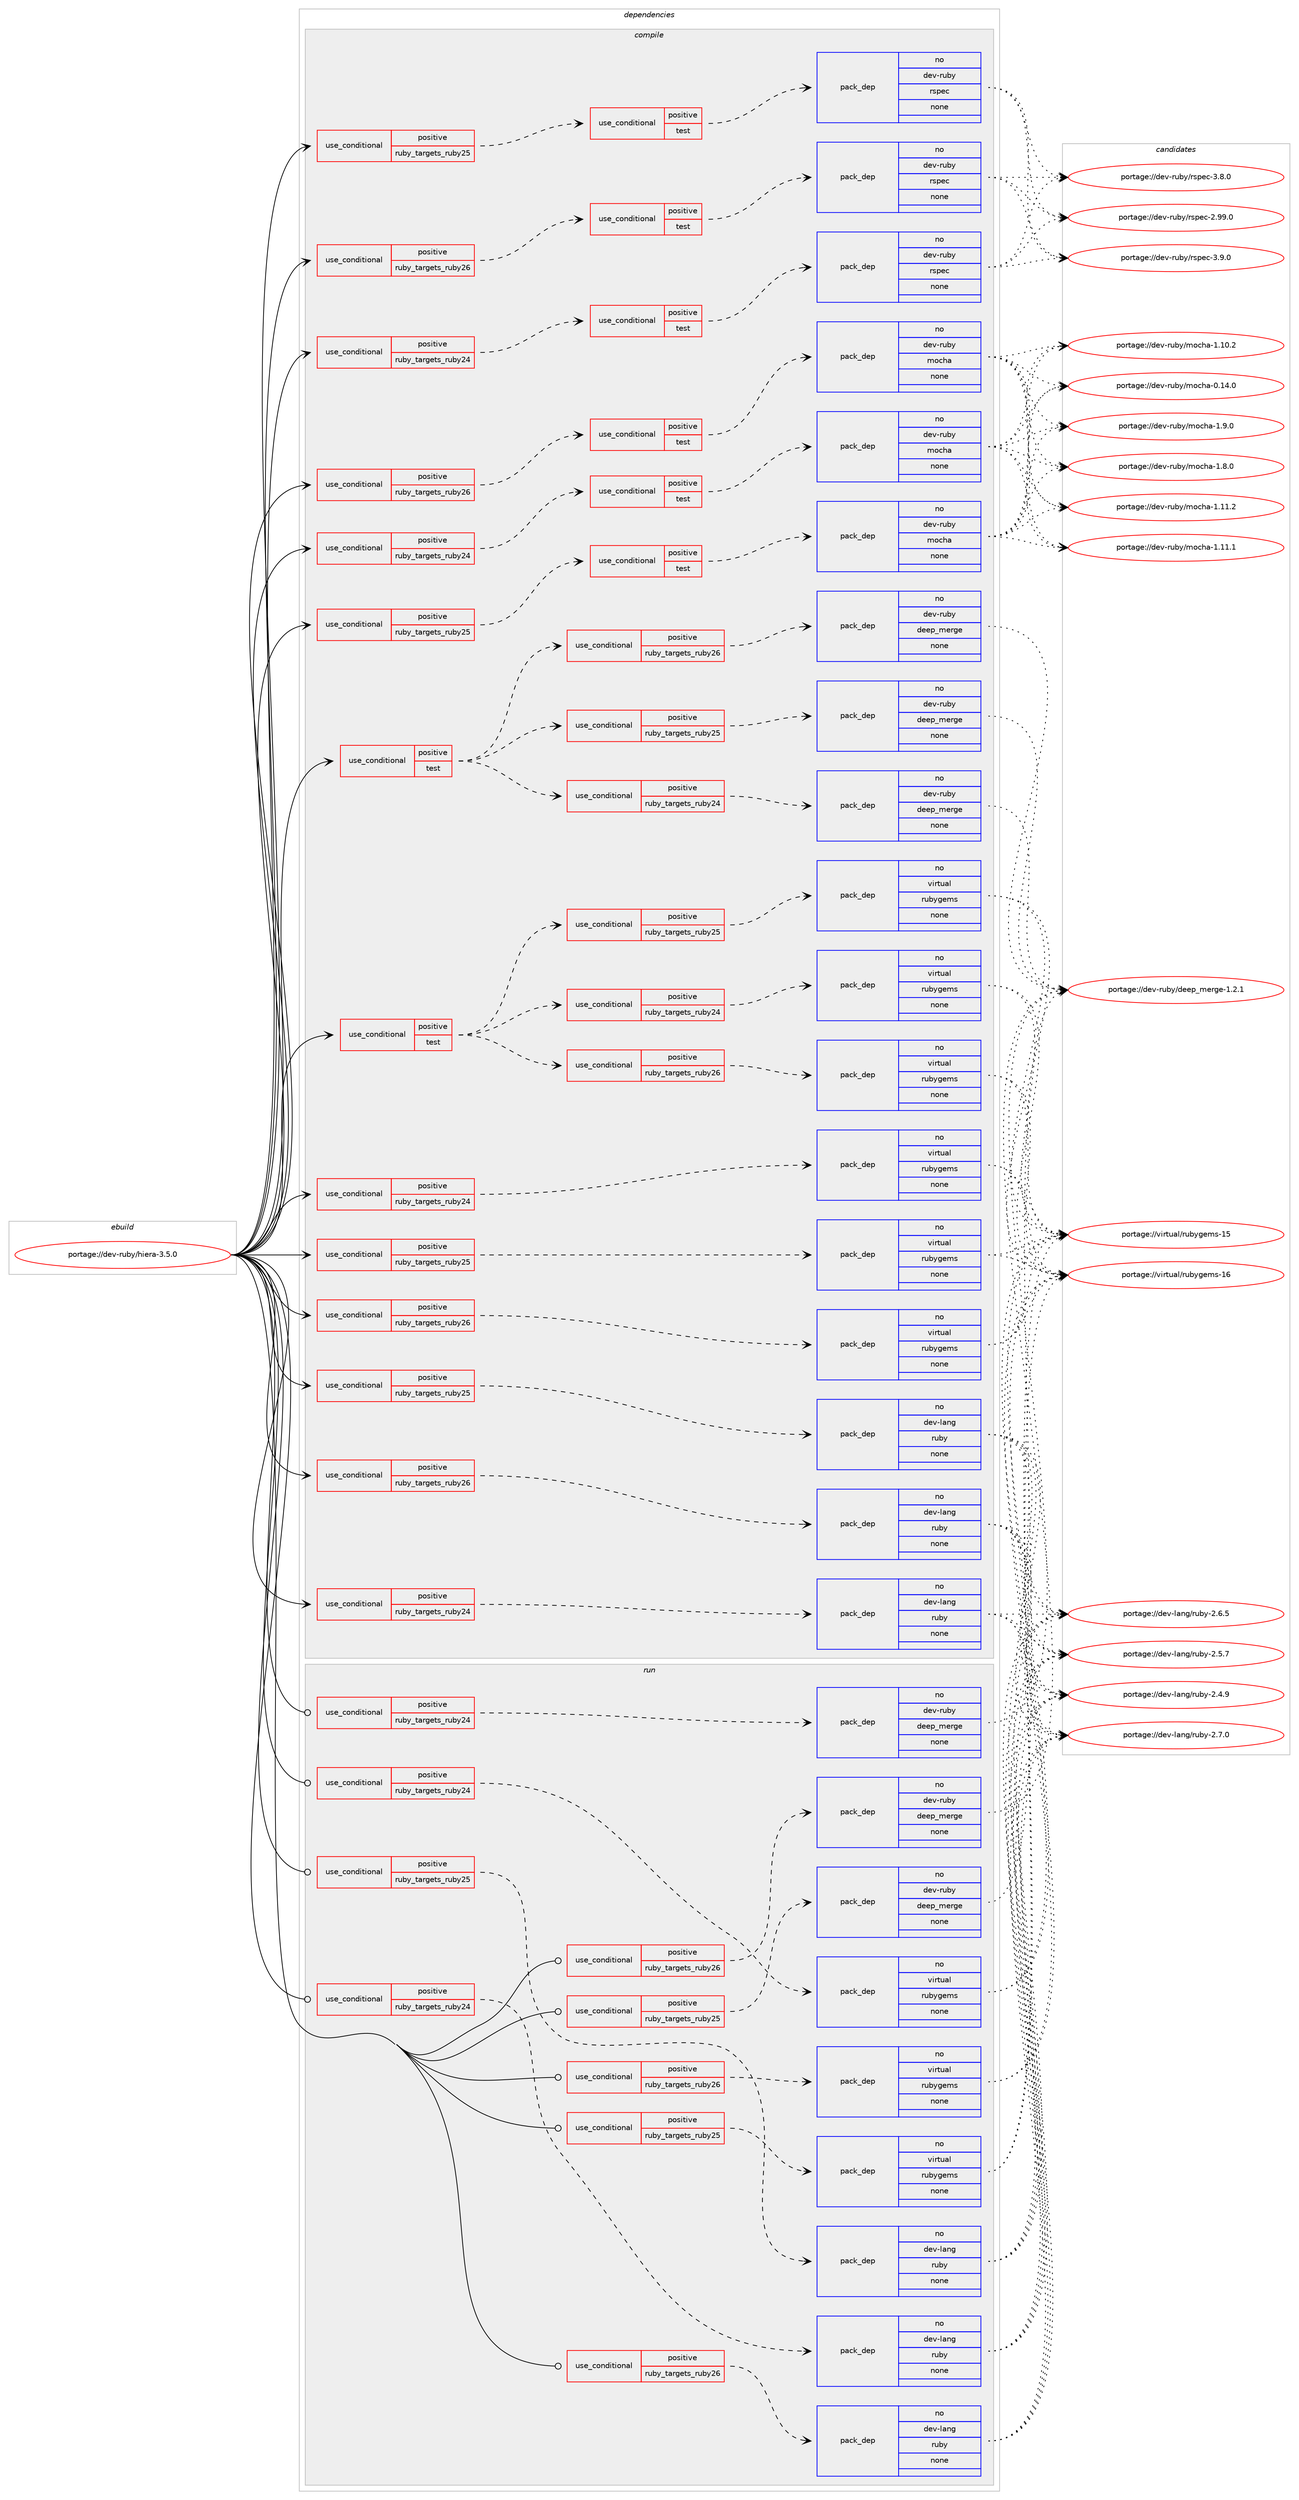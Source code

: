 digraph prolog {

# *************
# Graph options
# *************

newrank=true;
concentrate=true;
compound=true;
graph [rankdir=LR,fontname=Helvetica,fontsize=10,ranksep=1.5];#, ranksep=2.5, nodesep=0.2];
edge  [arrowhead=vee];
node  [fontname=Helvetica,fontsize=10];

# **********
# The ebuild
# **********

subgraph cluster_leftcol {
color=gray;
label=<<i>ebuild</i>>;
id [label="portage://dev-ruby/hiera-3.5.0", color=red, width=4, href="../dev-ruby/hiera-3.5.0.svg"];
}

# ****************
# The dependencies
# ****************

subgraph cluster_midcol {
color=gray;
label=<<i>dependencies</i>>;
subgraph cluster_compile {
fillcolor="#eeeeee";
style=filled;
label=<<i>compile</i>>;
subgraph cond85890 {
dependency353290 [label=<<TABLE BORDER="0" CELLBORDER="1" CELLSPACING="0" CELLPADDING="4"><TR><TD ROWSPAN="3" CELLPADDING="10">use_conditional</TD></TR><TR><TD>positive</TD></TR><TR><TD>ruby_targets_ruby24</TD></TR></TABLE>>, shape=none, color=red];
subgraph cond85891 {
dependency353291 [label=<<TABLE BORDER="0" CELLBORDER="1" CELLSPACING="0" CELLPADDING="4"><TR><TD ROWSPAN="3" CELLPADDING="10">use_conditional</TD></TR><TR><TD>positive</TD></TR><TR><TD>test</TD></TR></TABLE>>, shape=none, color=red];
subgraph pack262587 {
dependency353292 [label=<<TABLE BORDER="0" CELLBORDER="1" CELLSPACING="0" CELLPADDING="4" WIDTH="220"><TR><TD ROWSPAN="6" CELLPADDING="30">pack_dep</TD></TR><TR><TD WIDTH="110">no</TD></TR><TR><TD>dev-ruby</TD></TR><TR><TD>mocha</TD></TR><TR><TD>none</TD></TR><TR><TD></TD></TR></TABLE>>, shape=none, color=blue];
}
dependency353291:e -> dependency353292:w [weight=20,style="dashed",arrowhead="vee"];
}
dependency353290:e -> dependency353291:w [weight=20,style="dashed",arrowhead="vee"];
}
id:e -> dependency353290:w [weight=20,style="solid",arrowhead="vee"];
subgraph cond85892 {
dependency353293 [label=<<TABLE BORDER="0" CELLBORDER="1" CELLSPACING="0" CELLPADDING="4"><TR><TD ROWSPAN="3" CELLPADDING="10">use_conditional</TD></TR><TR><TD>positive</TD></TR><TR><TD>ruby_targets_ruby24</TD></TR></TABLE>>, shape=none, color=red];
subgraph cond85893 {
dependency353294 [label=<<TABLE BORDER="0" CELLBORDER="1" CELLSPACING="0" CELLPADDING="4"><TR><TD ROWSPAN="3" CELLPADDING="10">use_conditional</TD></TR><TR><TD>positive</TD></TR><TR><TD>test</TD></TR></TABLE>>, shape=none, color=red];
subgraph pack262588 {
dependency353295 [label=<<TABLE BORDER="0" CELLBORDER="1" CELLSPACING="0" CELLPADDING="4" WIDTH="220"><TR><TD ROWSPAN="6" CELLPADDING="30">pack_dep</TD></TR><TR><TD WIDTH="110">no</TD></TR><TR><TD>dev-ruby</TD></TR><TR><TD>rspec</TD></TR><TR><TD>none</TD></TR><TR><TD></TD></TR></TABLE>>, shape=none, color=blue];
}
dependency353294:e -> dependency353295:w [weight=20,style="dashed",arrowhead="vee"];
}
dependency353293:e -> dependency353294:w [weight=20,style="dashed",arrowhead="vee"];
}
id:e -> dependency353293:w [weight=20,style="solid",arrowhead="vee"];
subgraph cond85894 {
dependency353296 [label=<<TABLE BORDER="0" CELLBORDER="1" CELLSPACING="0" CELLPADDING="4"><TR><TD ROWSPAN="3" CELLPADDING="10">use_conditional</TD></TR><TR><TD>positive</TD></TR><TR><TD>ruby_targets_ruby24</TD></TR></TABLE>>, shape=none, color=red];
subgraph pack262589 {
dependency353297 [label=<<TABLE BORDER="0" CELLBORDER="1" CELLSPACING="0" CELLPADDING="4" WIDTH="220"><TR><TD ROWSPAN="6" CELLPADDING="30">pack_dep</TD></TR><TR><TD WIDTH="110">no</TD></TR><TR><TD>dev-lang</TD></TR><TR><TD>ruby</TD></TR><TR><TD>none</TD></TR><TR><TD></TD></TR></TABLE>>, shape=none, color=blue];
}
dependency353296:e -> dependency353297:w [weight=20,style="dashed",arrowhead="vee"];
}
id:e -> dependency353296:w [weight=20,style="solid",arrowhead="vee"];
subgraph cond85895 {
dependency353298 [label=<<TABLE BORDER="0" CELLBORDER="1" CELLSPACING="0" CELLPADDING="4"><TR><TD ROWSPAN="3" CELLPADDING="10">use_conditional</TD></TR><TR><TD>positive</TD></TR><TR><TD>ruby_targets_ruby24</TD></TR></TABLE>>, shape=none, color=red];
subgraph pack262590 {
dependency353299 [label=<<TABLE BORDER="0" CELLBORDER="1" CELLSPACING="0" CELLPADDING="4" WIDTH="220"><TR><TD ROWSPAN="6" CELLPADDING="30">pack_dep</TD></TR><TR><TD WIDTH="110">no</TD></TR><TR><TD>virtual</TD></TR><TR><TD>rubygems</TD></TR><TR><TD>none</TD></TR><TR><TD></TD></TR></TABLE>>, shape=none, color=blue];
}
dependency353298:e -> dependency353299:w [weight=20,style="dashed",arrowhead="vee"];
}
id:e -> dependency353298:w [weight=20,style="solid",arrowhead="vee"];
subgraph cond85896 {
dependency353300 [label=<<TABLE BORDER="0" CELLBORDER="1" CELLSPACING="0" CELLPADDING="4"><TR><TD ROWSPAN="3" CELLPADDING="10">use_conditional</TD></TR><TR><TD>positive</TD></TR><TR><TD>ruby_targets_ruby25</TD></TR></TABLE>>, shape=none, color=red];
subgraph cond85897 {
dependency353301 [label=<<TABLE BORDER="0" CELLBORDER="1" CELLSPACING="0" CELLPADDING="4"><TR><TD ROWSPAN="3" CELLPADDING="10">use_conditional</TD></TR><TR><TD>positive</TD></TR><TR><TD>test</TD></TR></TABLE>>, shape=none, color=red];
subgraph pack262591 {
dependency353302 [label=<<TABLE BORDER="0" CELLBORDER="1" CELLSPACING="0" CELLPADDING="4" WIDTH="220"><TR><TD ROWSPAN="6" CELLPADDING="30">pack_dep</TD></TR><TR><TD WIDTH="110">no</TD></TR><TR><TD>dev-ruby</TD></TR><TR><TD>mocha</TD></TR><TR><TD>none</TD></TR><TR><TD></TD></TR></TABLE>>, shape=none, color=blue];
}
dependency353301:e -> dependency353302:w [weight=20,style="dashed",arrowhead="vee"];
}
dependency353300:e -> dependency353301:w [weight=20,style="dashed",arrowhead="vee"];
}
id:e -> dependency353300:w [weight=20,style="solid",arrowhead="vee"];
subgraph cond85898 {
dependency353303 [label=<<TABLE BORDER="0" CELLBORDER="1" CELLSPACING="0" CELLPADDING="4"><TR><TD ROWSPAN="3" CELLPADDING="10">use_conditional</TD></TR><TR><TD>positive</TD></TR><TR><TD>ruby_targets_ruby25</TD></TR></TABLE>>, shape=none, color=red];
subgraph cond85899 {
dependency353304 [label=<<TABLE BORDER="0" CELLBORDER="1" CELLSPACING="0" CELLPADDING="4"><TR><TD ROWSPAN="3" CELLPADDING="10">use_conditional</TD></TR><TR><TD>positive</TD></TR><TR><TD>test</TD></TR></TABLE>>, shape=none, color=red];
subgraph pack262592 {
dependency353305 [label=<<TABLE BORDER="0" CELLBORDER="1" CELLSPACING="0" CELLPADDING="4" WIDTH="220"><TR><TD ROWSPAN="6" CELLPADDING="30">pack_dep</TD></TR><TR><TD WIDTH="110">no</TD></TR><TR><TD>dev-ruby</TD></TR><TR><TD>rspec</TD></TR><TR><TD>none</TD></TR><TR><TD></TD></TR></TABLE>>, shape=none, color=blue];
}
dependency353304:e -> dependency353305:w [weight=20,style="dashed",arrowhead="vee"];
}
dependency353303:e -> dependency353304:w [weight=20,style="dashed",arrowhead="vee"];
}
id:e -> dependency353303:w [weight=20,style="solid",arrowhead="vee"];
subgraph cond85900 {
dependency353306 [label=<<TABLE BORDER="0" CELLBORDER="1" CELLSPACING="0" CELLPADDING="4"><TR><TD ROWSPAN="3" CELLPADDING="10">use_conditional</TD></TR><TR><TD>positive</TD></TR><TR><TD>ruby_targets_ruby25</TD></TR></TABLE>>, shape=none, color=red];
subgraph pack262593 {
dependency353307 [label=<<TABLE BORDER="0" CELLBORDER="1" CELLSPACING="0" CELLPADDING="4" WIDTH="220"><TR><TD ROWSPAN="6" CELLPADDING="30">pack_dep</TD></TR><TR><TD WIDTH="110">no</TD></TR><TR><TD>dev-lang</TD></TR><TR><TD>ruby</TD></TR><TR><TD>none</TD></TR><TR><TD></TD></TR></TABLE>>, shape=none, color=blue];
}
dependency353306:e -> dependency353307:w [weight=20,style="dashed",arrowhead="vee"];
}
id:e -> dependency353306:w [weight=20,style="solid",arrowhead="vee"];
subgraph cond85901 {
dependency353308 [label=<<TABLE BORDER="0" CELLBORDER="1" CELLSPACING="0" CELLPADDING="4"><TR><TD ROWSPAN="3" CELLPADDING="10">use_conditional</TD></TR><TR><TD>positive</TD></TR><TR><TD>ruby_targets_ruby25</TD></TR></TABLE>>, shape=none, color=red];
subgraph pack262594 {
dependency353309 [label=<<TABLE BORDER="0" CELLBORDER="1" CELLSPACING="0" CELLPADDING="4" WIDTH="220"><TR><TD ROWSPAN="6" CELLPADDING="30">pack_dep</TD></TR><TR><TD WIDTH="110">no</TD></TR><TR><TD>virtual</TD></TR><TR><TD>rubygems</TD></TR><TR><TD>none</TD></TR><TR><TD></TD></TR></TABLE>>, shape=none, color=blue];
}
dependency353308:e -> dependency353309:w [weight=20,style="dashed",arrowhead="vee"];
}
id:e -> dependency353308:w [weight=20,style="solid",arrowhead="vee"];
subgraph cond85902 {
dependency353310 [label=<<TABLE BORDER="0" CELLBORDER="1" CELLSPACING="0" CELLPADDING="4"><TR><TD ROWSPAN="3" CELLPADDING="10">use_conditional</TD></TR><TR><TD>positive</TD></TR><TR><TD>ruby_targets_ruby26</TD></TR></TABLE>>, shape=none, color=red];
subgraph cond85903 {
dependency353311 [label=<<TABLE BORDER="0" CELLBORDER="1" CELLSPACING="0" CELLPADDING="4"><TR><TD ROWSPAN="3" CELLPADDING="10">use_conditional</TD></TR><TR><TD>positive</TD></TR><TR><TD>test</TD></TR></TABLE>>, shape=none, color=red];
subgraph pack262595 {
dependency353312 [label=<<TABLE BORDER="0" CELLBORDER="1" CELLSPACING="0" CELLPADDING="4" WIDTH="220"><TR><TD ROWSPAN="6" CELLPADDING="30">pack_dep</TD></TR><TR><TD WIDTH="110">no</TD></TR><TR><TD>dev-ruby</TD></TR><TR><TD>mocha</TD></TR><TR><TD>none</TD></TR><TR><TD></TD></TR></TABLE>>, shape=none, color=blue];
}
dependency353311:e -> dependency353312:w [weight=20,style="dashed",arrowhead="vee"];
}
dependency353310:e -> dependency353311:w [weight=20,style="dashed",arrowhead="vee"];
}
id:e -> dependency353310:w [weight=20,style="solid",arrowhead="vee"];
subgraph cond85904 {
dependency353313 [label=<<TABLE BORDER="0" CELLBORDER="1" CELLSPACING="0" CELLPADDING="4"><TR><TD ROWSPAN="3" CELLPADDING="10">use_conditional</TD></TR><TR><TD>positive</TD></TR><TR><TD>ruby_targets_ruby26</TD></TR></TABLE>>, shape=none, color=red];
subgraph cond85905 {
dependency353314 [label=<<TABLE BORDER="0" CELLBORDER="1" CELLSPACING="0" CELLPADDING="4"><TR><TD ROWSPAN="3" CELLPADDING="10">use_conditional</TD></TR><TR><TD>positive</TD></TR><TR><TD>test</TD></TR></TABLE>>, shape=none, color=red];
subgraph pack262596 {
dependency353315 [label=<<TABLE BORDER="0" CELLBORDER="1" CELLSPACING="0" CELLPADDING="4" WIDTH="220"><TR><TD ROWSPAN="6" CELLPADDING="30">pack_dep</TD></TR><TR><TD WIDTH="110">no</TD></TR><TR><TD>dev-ruby</TD></TR><TR><TD>rspec</TD></TR><TR><TD>none</TD></TR><TR><TD></TD></TR></TABLE>>, shape=none, color=blue];
}
dependency353314:e -> dependency353315:w [weight=20,style="dashed",arrowhead="vee"];
}
dependency353313:e -> dependency353314:w [weight=20,style="dashed",arrowhead="vee"];
}
id:e -> dependency353313:w [weight=20,style="solid",arrowhead="vee"];
subgraph cond85906 {
dependency353316 [label=<<TABLE BORDER="0" CELLBORDER="1" CELLSPACING="0" CELLPADDING="4"><TR><TD ROWSPAN="3" CELLPADDING="10">use_conditional</TD></TR><TR><TD>positive</TD></TR><TR><TD>ruby_targets_ruby26</TD></TR></TABLE>>, shape=none, color=red];
subgraph pack262597 {
dependency353317 [label=<<TABLE BORDER="0" CELLBORDER="1" CELLSPACING="0" CELLPADDING="4" WIDTH="220"><TR><TD ROWSPAN="6" CELLPADDING="30">pack_dep</TD></TR><TR><TD WIDTH="110">no</TD></TR><TR><TD>dev-lang</TD></TR><TR><TD>ruby</TD></TR><TR><TD>none</TD></TR><TR><TD></TD></TR></TABLE>>, shape=none, color=blue];
}
dependency353316:e -> dependency353317:w [weight=20,style="dashed",arrowhead="vee"];
}
id:e -> dependency353316:w [weight=20,style="solid",arrowhead="vee"];
subgraph cond85907 {
dependency353318 [label=<<TABLE BORDER="0" CELLBORDER="1" CELLSPACING="0" CELLPADDING="4"><TR><TD ROWSPAN="3" CELLPADDING="10">use_conditional</TD></TR><TR><TD>positive</TD></TR><TR><TD>ruby_targets_ruby26</TD></TR></TABLE>>, shape=none, color=red];
subgraph pack262598 {
dependency353319 [label=<<TABLE BORDER="0" CELLBORDER="1" CELLSPACING="0" CELLPADDING="4" WIDTH="220"><TR><TD ROWSPAN="6" CELLPADDING="30">pack_dep</TD></TR><TR><TD WIDTH="110">no</TD></TR><TR><TD>virtual</TD></TR><TR><TD>rubygems</TD></TR><TR><TD>none</TD></TR><TR><TD></TD></TR></TABLE>>, shape=none, color=blue];
}
dependency353318:e -> dependency353319:w [weight=20,style="dashed",arrowhead="vee"];
}
id:e -> dependency353318:w [weight=20,style="solid",arrowhead="vee"];
subgraph cond85908 {
dependency353320 [label=<<TABLE BORDER="0" CELLBORDER="1" CELLSPACING="0" CELLPADDING="4"><TR><TD ROWSPAN="3" CELLPADDING="10">use_conditional</TD></TR><TR><TD>positive</TD></TR><TR><TD>test</TD></TR></TABLE>>, shape=none, color=red];
subgraph cond85909 {
dependency353321 [label=<<TABLE BORDER="0" CELLBORDER="1" CELLSPACING="0" CELLPADDING="4"><TR><TD ROWSPAN="3" CELLPADDING="10">use_conditional</TD></TR><TR><TD>positive</TD></TR><TR><TD>ruby_targets_ruby24</TD></TR></TABLE>>, shape=none, color=red];
subgraph pack262599 {
dependency353322 [label=<<TABLE BORDER="0" CELLBORDER="1" CELLSPACING="0" CELLPADDING="4" WIDTH="220"><TR><TD ROWSPAN="6" CELLPADDING="30">pack_dep</TD></TR><TR><TD WIDTH="110">no</TD></TR><TR><TD>dev-ruby</TD></TR><TR><TD>deep_merge</TD></TR><TR><TD>none</TD></TR><TR><TD></TD></TR></TABLE>>, shape=none, color=blue];
}
dependency353321:e -> dependency353322:w [weight=20,style="dashed",arrowhead="vee"];
}
dependency353320:e -> dependency353321:w [weight=20,style="dashed",arrowhead="vee"];
subgraph cond85910 {
dependency353323 [label=<<TABLE BORDER="0" CELLBORDER="1" CELLSPACING="0" CELLPADDING="4"><TR><TD ROWSPAN="3" CELLPADDING="10">use_conditional</TD></TR><TR><TD>positive</TD></TR><TR><TD>ruby_targets_ruby25</TD></TR></TABLE>>, shape=none, color=red];
subgraph pack262600 {
dependency353324 [label=<<TABLE BORDER="0" CELLBORDER="1" CELLSPACING="0" CELLPADDING="4" WIDTH="220"><TR><TD ROWSPAN="6" CELLPADDING="30">pack_dep</TD></TR><TR><TD WIDTH="110">no</TD></TR><TR><TD>dev-ruby</TD></TR><TR><TD>deep_merge</TD></TR><TR><TD>none</TD></TR><TR><TD></TD></TR></TABLE>>, shape=none, color=blue];
}
dependency353323:e -> dependency353324:w [weight=20,style="dashed",arrowhead="vee"];
}
dependency353320:e -> dependency353323:w [weight=20,style="dashed",arrowhead="vee"];
subgraph cond85911 {
dependency353325 [label=<<TABLE BORDER="0" CELLBORDER="1" CELLSPACING="0" CELLPADDING="4"><TR><TD ROWSPAN="3" CELLPADDING="10">use_conditional</TD></TR><TR><TD>positive</TD></TR><TR><TD>ruby_targets_ruby26</TD></TR></TABLE>>, shape=none, color=red];
subgraph pack262601 {
dependency353326 [label=<<TABLE BORDER="0" CELLBORDER="1" CELLSPACING="0" CELLPADDING="4" WIDTH="220"><TR><TD ROWSPAN="6" CELLPADDING="30">pack_dep</TD></TR><TR><TD WIDTH="110">no</TD></TR><TR><TD>dev-ruby</TD></TR><TR><TD>deep_merge</TD></TR><TR><TD>none</TD></TR><TR><TD></TD></TR></TABLE>>, shape=none, color=blue];
}
dependency353325:e -> dependency353326:w [weight=20,style="dashed",arrowhead="vee"];
}
dependency353320:e -> dependency353325:w [weight=20,style="dashed",arrowhead="vee"];
}
id:e -> dependency353320:w [weight=20,style="solid",arrowhead="vee"];
subgraph cond85912 {
dependency353327 [label=<<TABLE BORDER="0" CELLBORDER="1" CELLSPACING="0" CELLPADDING="4"><TR><TD ROWSPAN="3" CELLPADDING="10">use_conditional</TD></TR><TR><TD>positive</TD></TR><TR><TD>test</TD></TR></TABLE>>, shape=none, color=red];
subgraph cond85913 {
dependency353328 [label=<<TABLE BORDER="0" CELLBORDER="1" CELLSPACING="0" CELLPADDING="4"><TR><TD ROWSPAN="3" CELLPADDING="10">use_conditional</TD></TR><TR><TD>positive</TD></TR><TR><TD>ruby_targets_ruby24</TD></TR></TABLE>>, shape=none, color=red];
subgraph pack262602 {
dependency353329 [label=<<TABLE BORDER="0" CELLBORDER="1" CELLSPACING="0" CELLPADDING="4" WIDTH="220"><TR><TD ROWSPAN="6" CELLPADDING="30">pack_dep</TD></TR><TR><TD WIDTH="110">no</TD></TR><TR><TD>virtual</TD></TR><TR><TD>rubygems</TD></TR><TR><TD>none</TD></TR><TR><TD></TD></TR></TABLE>>, shape=none, color=blue];
}
dependency353328:e -> dependency353329:w [weight=20,style="dashed",arrowhead="vee"];
}
dependency353327:e -> dependency353328:w [weight=20,style="dashed",arrowhead="vee"];
subgraph cond85914 {
dependency353330 [label=<<TABLE BORDER="0" CELLBORDER="1" CELLSPACING="0" CELLPADDING="4"><TR><TD ROWSPAN="3" CELLPADDING="10">use_conditional</TD></TR><TR><TD>positive</TD></TR><TR><TD>ruby_targets_ruby25</TD></TR></TABLE>>, shape=none, color=red];
subgraph pack262603 {
dependency353331 [label=<<TABLE BORDER="0" CELLBORDER="1" CELLSPACING="0" CELLPADDING="4" WIDTH="220"><TR><TD ROWSPAN="6" CELLPADDING="30">pack_dep</TD></TR><TR><TD WIDTH="110">no</TD></TR><TR><TD>virtual</TD></TR><TR><TD>rubygems</TD></TR><TR><TD>none</TD></TR><TR><TD></TD></TR></TABLE>>, shape=none, color=blue];
}
dependency353330:e -> dependency353331:w [weight=20,style="dashed",arrowhead="vee"];
}
dependency353327:e -> dependency353330:w [weight=20,style="dashed",arrowhead="vee"];
subgraph cond85915 {
dependency353332 [label=<<TABLE BORDER="0" CELLBORDER="1" CELLSPACING="0" CELLPADDING="4"><TR><TD ROWSPAN="3" CELLPADDING="10">use_conditional</TD></TR><TR><TD>positive</TD></TR><TR><TD>ruby_targets_ruby26</TD></TR></TABLE>>, shape=none, color=red];
subgraph pack262604 {
dependency353333 [label=<<TABLE BORDER="0" CELLBORDER="1" CELLSPACING="0" CELLPADDING="4" WIDTH="220"><TR><TD ROWSPAN="6" CELLPADDING="30">pack_dep</TD></TR><TR><TD WIDTH="110">no</TD></TR><TR><TD>virtual</TD></TR><TR><TD>rubygems</TD></TR><TR><TD>none</TD></TR><TR><TD></TD></TR></TABLE>>, shape=none, color=blue];
}
dependency353332:e -> dependency353333:w [weight=20,style="dashed",arrowhead="vee"];
}
dependency353327:e -> dependency353332:w [weight=20,style="dashed",arrowhead="vee"];
}
id:e -> dependency353327:w [weight=20,style="solid",arrowhead="vee"];
}
subgraph cluster_compileandrun {
fillcolor="#eeeeee";
style=filled;
label=<<i>compile and run</i>>;
}
subgraph cluster_run {
fillcolor="#eeeeee";
style=filled;
label=<<i>run</i>>;
subgraph cond85916 {
dependency353334 [label=<<TABLE BORDER="0" CELLBORDER="1" CELLSPACING="0" CELLPADDING="4"><TR><TD ROWSPAN="3" CELLPADDING="10">use_conditional</TD></TR><TR><TD>positive</TD></TR><TR><TD>ruby_targets_ruby24</TD></TR></TABLE>>, shape=none, color=red];
subgraph pack262605 {
dependency353335 [label=<<TABLE BORDER="0" CELLBORDER="1" CELLSPACING="0" CELLPADDING="4" WIDTH="220"><TR><TD ROWSPAN="6" CELLPADDING="30">pack_dep</TD></TR><TR><TD WIDTH="110">no</TD></TR><TR><TD>dev-lang</TD></TR><TR><TD>ruby</TD></TR><TR><TD>none</TD></TR><TR><TD></TD></TR></TABLE>>, shape=none, color=blue];
}
dependency353334:e -> dependency353335:w [weight=20,style="dashed",arrowhead="vee"];
}
id:e -> dependency353334:w [weight=20,style="solid",arrowhead="odot"];
subgraph cond85917 {
dependency353336 [label=<<TABLE BORDER="0" CELLBORDER="1" CELLSPACING="0" CELLPADDING="4"><TR><TD ROWSPAN="3" CELLPADDING="10">use_conditional</TD></TR><TR><TD>positive</TD></TR><TR><TD>ruby_targets_ruby24</TD></TR></TABLE>>, shape=none, color=red];
subgraph pack262606 {
dependency353337 [label=<<TABLE BORDER="0" CELLBORDER="1" CELLSPACING="0" CELLPADDING="4" WIDTH="220"><TR><TD ROWSPAN="6" CELLPADDING="30">pack_dep</TD></TR><TR><TD WIDTH="110">no</TD></TR><TR><TD>dev-ruby</TD></TR><TR><TD>deep_merge</TD></TR><TR><TD>none</TD></TR><TR><TD></TD></TR></TABLE>>, shape=none, color=blue];
}
dependency353336:e -> dependency353337:w [weight=20,style="dashed",arrowhead="vee"];
}
id:e -> dependency353336:w [weight=20,style="solid",arrowhead="odot"];
subgraph cond85918 {
dependency353338 [label=<<TABLE BORDER="0" CELLBORDER="1" CELLSPACING="0" CELLPADDING="4"><TR><TD ROWSPAN="3" CELLPADDING="10">use_conditional</TD></TR><TR><TD>positive</TD></TR><TR><TD>ruby_targets_ruby24</TD></TR></TABLE>>, shape=none, color=red];
subgraph pack262607 {
dependency353339 [label=<<TABLE BORDER="0" CELLBORDER="1" CELLSPACING="0" CELLPADDING="4" WIDTH="220"><TR><TD ROWSPAN="6" CELLPADDING="30">pack_dep</TD></TR><TR><TD WIDTH="110">no</TD></TR><TR><TD>virtual</TD></TR><TR><TD>rubygems</TD></TR><TR><TD>none</TD></TR><TR><TD></TD></TR></TABLE>>, shape=none, color=blue];
}
dependency353338:e -> dependency353339:w [weight=20,style="dashed",arrowhead="vee"];
}
id:e -> dependency353338:w [weight=20,style="solid",arrowhead="odot"];
subgraph cond85919 {
dependency353340 [label=<<TABLE BORDER="0" CELLBORDER="1" CELLSPACING="0" CELLPADDING="4"><TR><TD ROWSPAN="3" CELLPADDING="10">use_conditional</TD></TR><TR><TD>positive</TD></TR><TR><TD>ruby_targets_ruby25</TD></TR></TABLE>>, shape=none, color=red];
subgraph pack262608 {
dependency353341 [label=<<TABLE BORDER="0" CELLBORDER="1" CELLSPACING="0" CELLPADDING="4" WIDTH="220"><TR><TD ROWSPAN="6" CELLPADDING="30">pack_dep</TD></TR><TR><TD WIDTH="110">no</TD></TR><TR><TD>dev-lang</TD></TR><TR><TD>ruby</TD></TR><TR><TD>none</TD></TR><TR><TD></TD></TR></TABLE>>, shape=none, color=blue];
}
dependency353340:e -> dependency353341:w [weight=20,style="dashed",arrowhead="vee"];
}
id:e -> dependency353340:w [weight=20,style="solid",arrowhead="odot"];
subgraph cond85920 {
dependency353342 [label=<<TABLE BORDER="0" CELLBORDER="1" CELLSPACING="0" CELLPADDING="4"><TR><TD ROWSPAN="3" CELLPADDING="10">use_conditional</TD></TR><TR><TD>positive</TD></TR><TR><TD>ruby_targets_ruby25</TD></TR></TABLE>>, shape=none, color=red];
subgraph pack262609 {
dependency353343 [label=<<TABLE BORDER="0" CELLBORDER="1" CELLSPACING="0" CELLPADDING="4" WIDTH="220"><TR><TD ROWSPAN="6" CELLPADDING="30">pack_dep</TD></TR><TR><TD WIDTH="110">no</TD></TR><TR><TD>dev-ruby</TD></TR><TR><TD>deep_merge</TD></TR><TR><TD>none</TD></TR><TR><TD></TD></TR></TABLE>>, shape=none, color=blue];
}
dependency353342:e -> dependency353343:w [weight=20,style="dashed",arrowhead="vee"];
}
id:e -> dependency353342:w [weight=20,style="solid",arrowhead="odot"];
subgraph cond85921 {
dependency353344 [label=<<TABLE BORDER="0" CELLBORDER="1" CELLSPACING="0" CELLPADDING="4"><TR><TD ROWSPAN="3" CELLPADDING="10">use_conditional</TD></TR><TR><TD>positive</TD></TR><TR><TD>ruby_targets_ruby25</TD></TR></TABLE>>, shape=none, color=red];
subgraph pack262610 {
dependency353345 [label=<<TABLE BORDER="0" CELLBORDER="1" CELLSPACING="0" CELLPADDING="4" WIDTH="220"><TR><TD ROWSPAN="6" CELLPADDING="30">pack_dep</TD></TR><TR><TD WIDTH="110">no</TD></TR><TR><TD>virtual</TD></TR><TR><TD>rubygems</TD></TR><TR><TD>none</TD></TR><TR><TD></TD></TR></TABLE>>, shape=none, color=blue];
}
dependency353344:e -> dependency353345:w [weight=20,style="dashed",arrowhead="vee"];
}
id:e -> dependency353344:w [weight=20,style="solid",arrowhead="odot"];
subgraph cond85922 {
dependency353346 [label=<<TABLE BORDER="0" CELLBORDER="1" CELLSPACING="0" CELLPADDING="4"><TR><TD ROWSPAN="3" CELLPADDING="10">use_conditional</TD></TR><TR><TD>positive</TD></TR><TR><TD>ruby_targets_ruby26</TD></TR></TABLE>>, shape=none, color=red];
subgraph pack262611 {
dependency353347 [label=<<TABLE BORDER="0" CELLBORDER="1" CELLSPACING="0" CELLPADDING="4" WIDTH="220"><TR><TD ROWSPAN="6" CELLPADDING="30">pack_dep</TD></TR><TR><TD WIDTH="110">no</TD></TR><TR><TD>dev-lang</TD></TR><TR><TD>ruby</TD></TR><TR><TD>none</TD></TR><TR><TD></TD></TR></TABLE>>, shape=none, color=blue];
}
dependency353346:e -> dependency353347:w [weight=20,style="dashed",arrowhead="vee"];
}
id:e -> dependency353346:w [weight=20,style="solid",arrowhead="odot"];
subgraph cond85923 {
dependency353348 [label=<<TABLE BORDER="0" CELLBORDER="1" CELLSPACING="0" CELLPADDING="4"><TR><TD ROWSPAN="3" CELLPADDING="10">use_conditional</TD></TR><TR><TD>positive</TD></TR><TR><TD>ruby_targets_ruby26</TD></TR></TABLE>>, shape=none, color=red];
subgraph pack262612 {
dependency353349 [label=<<TABLE BORDER="0" CELLBORDER="1" CELLSPACING="0" CELLPADDING="4" WIDTH="220"><TR><TD ROWSPAN="6" CELLPADDING="30">pack_dep</TD></TR><TR><TD WIDTH="110">no</TD></TR><TR><TD>dev-ruby</TD></TR><TR><TD>deep_merge</TD></TR><TR><TD>none</TD></TR><TR><TD></TD></TR></TABLE>>, shape=none, color=blue];
}
dependency353348:e -> dependency353349:w [weight=20,style="dashed",arrowhead="vee"];
}
id:e -> dependency353348:w [weight=20,style="solid",arrowhead="odot"];
subgraph cond85924 {
dependency353350 [label=<<TABLE BORDER="0" CELLBORDER="1" CELLSPACING="0" CELLPADDING="4"><TR><TD ROWSPAN="3" CELLPADDING="10">use_conditional</TD></TR><TR><TD>positive</TD></TR><TR><TD>ruby_targets_ruby26</TD></TR></TABLE>>, shape=none, color=red];
subgraph pack262613 {
dependency353351 [label=<<TABLE BORDER="0" CELLBORDER="1" CELLSPACING="0" CELLPADDING="4" WIDTH="220"><TR><TD ROWSPAN="6" CELLPADDING="30">pack_dep</TD></TR><TR><TD WIDTH="110">no</TD></TR><TR><TD>virtual</TD></TR><TR><TD>rubygems</TD></TR><TR><TD>none</TD></TR><TR><TD></TD></TR></TABLE>>, shape=none, color=blue];
}
dependency353350:e -> dependency353351:w [weight=20,style="dashed",arrowhead="vee"];
}
id:e -> dependency353350:w [weight=20,style="solid",arrowhead="odot"];
}
}

# **************
# The candidates
# **************

subgraph cluster_choices {
rank=same;
color=gray;
label=<<i>candidates</i>>;

subgraph choice262587 {
color=black;
nodesep=1;
choice1001011184511411798121471091119910497454946574648 [label="portage://dev-ruby/mocha-1.9.0", color=red, width=4,href="../dev-ruby/mocha-1.9.0.svg"];
choice1001011184511411798121471091119910497454946564648 [label="portage://dev-ruby/mocha-1.8.0", color=red, width=4,href="../dev-ruby/mocha-1.8.0.svg"];
choice100101118451141179812147109111991049745494649494650 [label="portage://dev-ruby/mocha-1.11.2", color=red, width=4,href="../dev-ruby/mocha-1.11.2.svg"];
choice100101118451141179812147109111991049745494649494649 [label="portage://dev-ruby/mocha-1.11.1", color=red, width=4,href="../dev-ruby/mocha-1.11.1.svg"];
choice100101118451141179812147109111991049745494649484650 [label="portage://dev-ruby/mocha-1.10.2", color=red, width=4,href="../dev-ruby/mocha-1.10.2.svg"];
choice100101118451141179812147109111991049745484649524648 [label="portage://dev-ruby/mocha-0.14.0", color=red, width=4,href="../dev-ruby/mocha-0.14.0.svg"];
dependency353292:e -> choice1001011184511411798121471091119910497454946574648:w [style=dotted,weight="100"];
dependency353292:e -> choice1001011184511411798121471091119910497454946564648:w [style=dotted,weight="100"];
dependency353292:e -> choice100101118451141179812147109111991049745494649494650:w [style=dotted,weight="100"];
dependency353292:e -> choice100101118451141179812147109111991049745494649494649:w [style=dotted,weight="100"];
dependency353292:e -> choice100101118451141179812147109111991049745494649484650:w [style=dotted,weight="100"];
dependency353292:e -> choice100101118451141179812147109111991049745484649524648:w [style=dotted,weight="100"];
}
subgraph choice262588 {
color=black;
nodesep=1;
choice10010111845114117981214711411511210199455146574648 [label="portage://dev-ruby/rspec-3.9.0", color=red, width=4,href="../dev-ruby/rspec-3.9.0.svg"];
choice10010111845114117981214711411511210199455146564648 [label="portage://dev-ruby/rspec-3.8.0", color=red, width=4,href="../dev-ruby/rspec-3.8.0.svg"];
choice1001011184511411798121471141151121019945504657574648 [label="portage://dev-ruby/rspec-2.99.0", color=red, width=4,href="../dev-ruby/rspec-2.99.0.svg"];
dependency353295:e -> choice10010111845114117981214711411511210199455146574648:w [style=dotted,weight="100"];
dependency353295:e -> choice10010111845114117981214711411511210199455146564648:w [style=dotted,weight="100"];
dependency353295:e -> choice1001011184511411798121471141151121019945504657574648:w [style=dotted,weight="100"];
}
subgraph choice262589 {
color=black;
nodesep=1;
choice10010111845108971101034711411798121455046554648 [label="portage://dev-lang/ruby-2.7.0", color=red, width=4,href="../dev-lang/ruby-2.7.0.svg"];
choice10010111845108971101034711411798121455046544653 [label="portage://dev-lang/ruby-2.6.5", color=red, width=4,href="../dev-lang/ruby-2.6.5.svg"];
choice10010111845108971101034711411798121455046534655 [label="portage://dev-lang/ruby-2.5.7", color=red, width=4,href="../dev-lang/ruby-2.5.7.svg"];
choice10010111845108971101034711411798121455046524657 [label="portage://dev-lang/ruby-2.4.9", color=red, width=4,href="../dev-lang/ruby-2.4.9.svg"];
dependency353297:e -> choice10010111845108971101034711411798121455046554648:w [style=dotted,weight="100"];
dependency353297:e -> choice10010111845108971101034711411798121455046544653:w [style=dotted,weight="100"];
dependency353297:e -> choice10010111845108971101034711411798121455046534655:w [style=dotted,weight="100"];
dependency353297:e -> choice10010111845108971101034711411798121455046524657:w [style=dotted,weight="100"];
}
subgraph choice262590 {
color=black;
nodesep=1;
choice118105114116117971084711411798121103101109115454954 [label="portage://virtual/rubygems-16", color=red, width=4,href="../virtual/rubygems-16.svg"];
choice118105114116117971084711411798121103101109115454953 [label="portage://virtual/rubygems-15", color=red, width=4,href="../virtual/rubygems-15.svg"];
dependency353299:e -> choice118105114116117971084711411798121103101109115454954:w [style=dotted,weight="100"];
dependency353299:e -> choice118105114116117971084711411798121103101109115454953:w [style=dotted,weight="100"];
}
subgraph choice262591 {
color=black;
nodesep=1;
choice1001011184511411798121471091119910497454946574648 [label="portage://dev-ruby/mocha-1.9.0", color=red, width=4,href="../dev-ruby/mocha-1.9.0.svg"];
choice1001011184511411798121471091119910497454946564648 [label="portage://dev-ruby/mocha-1.8.0", color=red, width=4,href="../dev-ruby/mocha-1.8.0.svg"];
choice100101118451141179812147109111991049745494649494650 [label="portage://dev-ruby/mocha-1.11.2", color=red, width=4,href="../dev-ruby/mocha-1.11.2.svg"];
choice100101118451141179812147109111991049745494649494649 [label="portage://dev-ruby/mocha-1.11.1", color=red, width=4,href="../dev-ruby/mocha-1.11.1.svg"];
choice100101118451141179812147109111991049745494649484650 [label="portage://dev-ruby/mocha-1.10.2", color=red, width=4,href="../dev-ruby/mocha-1.10.2.svg"];
choice100101118451141179812147109111991049745484649524648 [label="portage://dev-ruby/mocha-0.14.0", color=red, width=4,href="../dev-ruby/mocha-0.14.0.svg"];
dependency353302:e -> choice1001011184511411798121471091119910497454946574648:w [style=dotted,weight="100"];
dependency353302:e -> choice1001011184511411798121471091119910497454946564648:w [style=dotted,weight="100"];
dependency353302:e -> choice100101118451141179812147109111991049745494649494650:w [style=dotted,weight="100"];
dependency353302:e -> choice100101118451141179812147109111991049745494649494649:w [style=dotted,weight="100"];
dependency353302:e -> choice100101118451141179812147109111991049745494649484650:w [style=dotted,weight="100"];
dependency353302:e -> choice100101118451141179812147109111991049745484649524648:w [style=dotted,weight="100"];
}
subgraph choice262592 {
color=black;
nodesep=1;
choice10010111845114117981214711411511210199455146574648 [label="portage://dev-ruby/rspec-3.9.0", color=red, width=4,href="../dev-ruby/rspec-3.9.0.svg"];
choice10010111845114117981214711411511210199455146564648 [label="portage://dev-ruby/rspec-3.8.0", color=red, width=4,href="../dev-ruby/rspec-3.8.0.svg"];
choice1001011184511411798121471141151121019945504657574648 [label="portage://dev-ruby/rspec-2.99.0", color=red, width=4,href="../dev-ruby/rspec-2.99.0.svg"];
dependency353305:e -> choice10010111845114117981214711411511210199455146574648:w [style=dotted,weight="100"];
dependency353305:e -> choice10010111845114117981214711411511210199455146564648:w [style=dotted,weight="100"];
dependency353305:e -> choice1001011184511411798121471141151121019945504657574648:w [style=dotted,weight="100"];
}
subgraph choice262593 {
color=black;
nodesep=1;
choice10010111845108971101034711411798121455046554648 [label="portage://dev-lang/ruby-2.7.0", color=red, width=4,href="../dev-lang/ruby-2.7.0.svg"];
choice10010111845108971101034711411798121455046544653 [label="portage://dev-lang/ruby-2.6.5", color=red, width=4,href="../dev-lang/ruby-2.6.5.svg"];
choice10010111845108971101034711411798121455046534655 [label="portage://dev-lang/ruby-2.5.7", color=red, width=4,href="../dev-lang/ruby-2.5.7.svg"];
choice10010111845108971101034711411798121455046524657 [label="portage://dev-lang/ruby-2.4.9", color=red, width=4,href="../dev-lang/ruby-2.4.9.svg"];
dependency353307:e -> choice10010111845108971101034711411798121455046554648:w [style=dotted,weight="100"];
dependency353307:e -> choice10010111845108971101034711411798121455046544653:w [style=dotted,weight="100"];
dependency353307:e -> choice10010111845108971101034711411798121455046534655:w [style=dotted,weight="100"];
dependency353307:e -> choice10010111845108971101034711411798121455046524657:w [style=dotted,weight="100"];
}
subgraph choice262594 {
color=black;
nodesep=1;
choice118105114116117971084711411798121103101109115454954 [label="portage://virtual/rubygems-16", color=red, width=4,href="../virtual/rubygems-16.svg"];
choice118105114116117971084711411798121103101109115454953 [label="portage://virtual/rubygems-15", color=red, width=4,href="../virtual/rubygems-15.svg"];
dependency353309:e -> choice118105114116117971084711411798121103101109115454954:w [style=dotted,weight="100"];
dependency353309:e -> choice118105114116117971084711411798121103101109115454953:w [style=dotted,weight="100"];
}
subgraph choice262595 {
color=black;
nodesep=1;
choice1001011184511411798121471091119910497454946574648 [label="portage://dev-ruby/mocha-1.9.0", color=red, width=4,href="../dev-ruby/mocha-1.9.0.svg"];
choice1001011184511411798121471091119910497454946564648 [label="portage://dev-ruby/mocha-1.8.0", color=red, width=4,href="../dev-ruby/mocha-1.8.0.svg"];
choice100101118451141179812147109111991049745494649494650 [label="portage://dev-ruby/mocha-1.11.2", color=red, width=4,href="../dev-ruby/mocha-1.11.2.svg"];
choice100101118451141179812147109111991049745494649494649 [label="portage://dev-ruby/mocha-1.11.1", color=red, width=4,href="../dev-ruby/mocha-1.11.1.svg"];
choice100101118451141179812147109111991049745494649484650 [label="portage://dev-ruby/mocha-1.10.2", color=red, width=4,href="../dev-ruby/mocha-1.10.2.svg"];
choice100101118451141179812147109111991049745484649524648 [label="portage://dev-ruby/mocha-0.14.0", color=red, width=4,href="../dev-ruby/mocha-0.14.0.svg"];
dependency353312:e -> choice1001011184511411798121471091119910497454946574648:w [style=dotted,weight="100"];
dependency353312:e -> choice1001011184511411798121471091119910497454946564648:w [style=dotted,weight="100"];
dependency353312:e -> choice100101118451141179812147109111991049745494649494650:w [style=dotted,weight="100"];
dependency353312:e -> choice100101118451141179812147109111991049745494649494649:w [style=dotted,weight="100"];
dependency353312:e -> choice100101118451141179812147109111991049745494649484650:w [style=dotted,weight="100"];
dependency353312:e -> choice100101118451141179812147109111991049745484649524648:w [style=dotted,weight="100"];
}
subgraph choice262596 {
color=black;
nodesep=1;
choice10010111845114117981214711411511210199455146574648 [label="portage://dev-ruby/rspec-3.9.0", color=red, width=4,href="../dev-ruby/rspec-3.9.0.svg"];
choice10010111845114117981214711411511210199455146564648 [label="portage://dev-ruby/rspec-3.8.0", color=red, width=4,href="../dev-ruby/rspec-3.8.0.svg"];
choice1001011184511411798121471141151121019945504657574648 [label="portage://dev-ruby/rspec-2.99.0", color=red, width=4,href="../dev-ruby/rspec-2.99.0.svg"];
dependency353315:e -> choice10010111845114117981214711411511210199455146574648:w [style=dotted,weight="100"];
dependency353315:e -> choice10010111845114117981214711411511210199455146564648:w [style=dotted,weight="100"];
dependency353315:e -> choice1001011184511411798121471141151121019945504657574648:w [style=dotted,weight="100"];
}
subgraph choice262597 {
color=black;
nodesep=1;
choice10010111845108971101034711411798121455046554648 [label="portage://dev-lang/ruby-2.7.0", color=red, width=4,href="../dev-lang/ruby-2.7.0.svg"];
choice10010111845108971101034711411798121455046544653 [label="portage://dev-lang/ruby-2.6.5", color=red, width=4,href="../dev-lang/ruby-2.6.5.svg"];
choice10010111845108971101034711411798121455046534655 [label="portage://dev-lang/ruby-2.5.7", color=red, width=4,href="../dev-lang/ruby-2.5.7.svg"];
choice10010111845108971101034711411798121455046524657 [label="portage://dev-lang/ruby-2.4.9", color=red, width=4,href="../dev-lang/ruby-2.4.9.svg"];
dependency353317:e -> choice10010111845108971101034711411798121455046554648:w [style=dotted,weight="100"];
dependency353317:e -> choice10010111845108971101034711411798121455046544653:w [style=dotted,weight="100"];
dependency353317:e -> choice10010111845108971101034711411798121455046534655:w [style=dotted,weight="100"];
dependency353317:e -> choice10010111845108971101034711411798121455046524657:w [style=dotted,weight="100"];
}
subgraph choice262598 {
color=black;
nodesep=1;
choice118105114116117971084711411798121103101109115454954 [label="portage://virtual/rubygems-16", color=red, width=4,href="../virtual/rubygems-16.svg"];
choice118105114116117971084711411798121103101109115454953 [label="portage://virtual/rubygems-15", color=red, width=4,href="../virtual/rubygems-15.svg"];
dependency353319:e -> choice118105114116117971084711411798121103101109115454954:w [style=dotted,weight="100"];
dependency353319:e -> choice118105114116117971084711411798121103101109115454953:w [style=dotted,weight="100"];
}
subgraph choice262599 {
color=black;
nodesep=1;
choice10010111845114117981214710010110111295109101114103101454946504649 [label="portage://dev-ruby/deep_merge-1.2.1", color=red, width=4,href="../dev-ruby/deep_merge-1.2.1.svg"];
dependency353322:e -> choice10010111845114117981214710010110111295109101114103101454946504649:w [style=dotted,weight="100"];
}
subgraph choice262600 {
color=black;
nodesep=1;
choice10010111845114117981214710010110111295109101114103101454946504649 [label="portage://dev-ruby/deep_merge-1.2.1", color=red, width=4,href="../dev-ruby/deep_merge-1.2.1.svg"];
dependency353324:e -> choice10010111845114117981214710010110111295109101114103101454946504649:w [style=dotted,weight="100"];
}
subgraph choice262601 {
color=black;
nodesep=1;
choice10010111845114117981214710010110111295109101114103101454946504649 [label="portage://dev-ruby/deep_merge-1.2.1", color=red, width=4,href="../dev-ruby/deep_merge-1.2.1.svg"];
dependency353326:e -> choice10010111845114117981214710010110111295109101114103101454946504649:w [style=dotted,weight="100"];
}
subgraph choice262602 {
color=black;
nodesep=1;
choice118105114116117971084711411798121103101109115454954 [label="portage://virtual/rubygems-16", color=red, width=4,href="../virtual/rubygems-16.svg"];
choice118105114116117971084711411798121103101109115454953 [label="portage://virtual/rubygems-15", color=red, width=4,href="../virtual/rubygems-15.svg"];
dependency353329:e -> choice118105114116117971084711411798121103101109115454954:w [style=dotted,weight="100"];
dependency353329:e -> choice118105114116117971084711411798121103101109115454953:w [style=dotted,weight="100"];
}
subgraph choice262603 {
color=black;
nodesep=1;
choice118105114116117971084711411798121103101109115454954 [label="portage://virtual/rubygems-16", color=red, width=4,href="../virtual/rubygems-16.svg"];
choice118105114116117971084711411798121103101109115454953 [label="portage://virtual/rubygems-15", color=red, width=4,href="../virtual/rubygems-15.svg"];
dependency353331:e -> choice118105114116117971084711411798121103101109115454954:w [style=dotted,weight="100"];
dependency353331:e -> choice118105114116117971084711411798121103101109115454953:w [style=dotted,weight="100"];
}
subgraph choice262604 {
color=black;
nodesep=1;
choice118105114116117971084711411798121103101109115454954 [label="portage://virtual/rubygems-16", color=red, width=4,href="../virtual/rubygems-16.svg"];
choice118105114116117971084711411798121103101109115454953 [label="portage://virtual/rubygems-15", color=red, width=4,href="../virtual/rubygems-15.svg"];
dependency353333:e -> choice118105114116117971084711411798121103101109115454954:w [style=dotted,weight="100"];
dependency353333:e -> choice118105114116117971084711411798121103101109115454953:w [style=dotted,weight="100"];
}
subgraph choice262605 {
color=black;
nodesep=1;
choice10010111845108971101034711411798121455046554648 [label="portage://dev-lang/ruby-2.7.0", color=red, width=4,href="../dev-lang/ruby-2.7.0.svg"];
choice10010111845108971101034711411798121455046544653 [label="portage://dev-lang/ruby-2.6.5", color=red, width=4,href="../dev-lang/ruby-2.6.5.svg"];
choice10010111845108971101034711411798121455046534655 [label="portage://dev-lang/ruby-2.5.7", color=red, width=4,href="../dev-lang/ruby-2.5.7.svg"];
choice10010111845108971101034711411798121455046524657 [label="portage://dev-lang/ruby-2.4.9", color=red, width=4,href="../dev-lang/ruby-2.4.9.svg"];
dependency353335:e -> choice10010111845108971101034711411798121455046554648:w [style=dotted,weight="100"];
dependency353335:e -> choice10010111845108971101034711411798121455046544653:w [style=dotted,weight="100"];
dependency353335:e -> choice10010111845108971101034711411798121455046534655:w [style=dotted,weight="100"];
dependency353335:e -> choice10010111845108971101034711411798121455046524657:w [style=dotted,weight="100"];
}
subgraph choice262606 {
color=black;
nodesep=1;
choice10010111845114117981214710010110111295109101114103101454946504649 [label="portage://dev-ruby/deep_merge-1.2.1", color=red, width=4,href="../dev-ruby/deep_merge-1.2.1.svg"];
dependency353337:e -> choice10010111845114117981214710010110111295109101114103101454946504649:w [style=dotted,weight="100"];
}
subgraph choice262607 {
color=black;
nodesep=1;
choice118105114116117971084711411798121103101109115454954 [label="portage://virtual/rubygems-16", color=red, width=4,href="../virtual/rubygems-16.svg"];
choice118105114116117971084711411798121103101109115454953 [label="portage://virtual/rubygems-15", color=red, width=4,href="../virtual/rubygems-15.svg"];
dependency353339:e -> choice118105114116117971084711411798121103101109115454954:w [style=dotted,weight="100"];
dependency353339:e -> choice118105114116117971084711411798121103101109115454953:w [style=dotted,weight="100"];
}
subgraph choice262608 {
color=black;
nodesep=1;
choice10010111845108971101034711411798121455046554648 [label="portage://dev-lang/ruby-2.7.0", color=red, width=4,href="../dev-lang/ruby-2.7.0.svg"];
choice10010111845108971101034711411798121455046544653 [label="portage://dev-lang/ruby-2.6.5", color=red, width=4,href="../dev-lang/ruby-2.6.5.svg"];
choice10010111845108971101034711411798121455046534655 [label="portage://dev-lang/ruby-2.5.7", color=red, width=4,href="../dev-lang/ruby-2.5.7.svg"];
choice10010111845108971101034711411798121455046524657 [label="portage://dev-lang/ruby-2.4.9", color=red, width=4,href="../dev-lang/ruby-2.4.9.svg"];
dependency353341:e -> choice10010111845108971101034711411798121455046554648:w [style=dotted,weight="100"];
dependency353341:e -> choice10010111845108971101034711411798121455046544653:w [style=dotted,weight="100"];
dependency353341:e -> choice10010111845108971101034711411798121455046534655:w [style=dotted,weight="100"];
dependency353341:e -> choice10010111845108971101034711411798121455046524657:w [style=dotted,weight="100"];
}
subgraph choice262609 {
color=black;
nodesep=1;
choice10010111845114117981214710010110111295109101114103101454946504649 [label="portage://dev-ruby/deep_merge-1.2.1", color=red, width=4,href="../dev-ruby/deep_merge-1.2.1.svg"];
dependency353343:e -> choice10010111845114117981214710010110111295109101114103101454946504649:w [style=dotted,weight="100"];
}
subgraph choice262610 {
color=black;
nodesep=1;
choice118105114116117971084711411798121103101109115454954 [label="portage://virtual/rubygems-16", color=red, width=4,href="../virtual/rubygems-16.svg"];
choice118105114116117971084711411798121103101109115454953 [label="portage://virtual/rubygems-15", color=red, width=4,href="../virtual/rubygems-15.svg"];
dependency353345:e -> choice118105114116117971084711411798121103101109115454954:w [style=dotted,weight="100"];
dependency353345:e -> choice118105114116117971084711411798121103101109115454953:w [style=dotted,weight="100"];
}
subgraph choice262611 {
color=black;
nodesep=1;
choice10010111845108971101034711411798121455046554648 [label="portage://dev-lang/ruby-2.7.0", color=red, width=4,href="../dev-lang/ruby-2.7.0.svg"];
choice10010111845108971101034711411798121455046544653 [label="portage://dev-lang/ruby-2.6.5", color=red, width=4,href="../dev-lang/ruby-2.6.5.svg"];
choice10010111845108971101034711411798121455046534655 [label="portage://dev-lang/ruby-2.5.7", color=red, width=4,href="../dev-lang/ruby-2.5.7.svg"];
choice10010111845108971101034711411798121455046524657 [label="portage://dev-lang/ruby-2.4.9", color=red, width=4,href="../dev-lang/ruby-2.4.9.svg"];
dependency353347:e -> choice10010111845108971101034711411798121455046554648:w [style=dotted,weight="100"];
dependency353347:e -> choice10010111845108971101034711411798121455046544653:w [style=dotted,weight="100"];
dependency353347:e -> choice10010111845108971101034711411798121455046534655:w [style=dotted,weight="100"];
dependency353347:e -> choice10010111845108971101034711411798121455046524657:w [style=dotted,weight="100"];
}
subgraph choice262612 {
color=black;
nodesep=1;
choice10010111845114117981214710010110111295109101114103101454946504649 [label="portage://dev-ruby/deep_merge-1.2.1", color=red, width=4,href="../dev-ruby/deep_merge-1.2.1.svg"];
dependency353349:e -> choice10010111845114117981214710010110111295109101114103101454946504649:w [style=dotted,weight="100"];
}
subgraph choice262613 {
color=black;
nodesep=1;
choice118105114116117971084711411798121103101109115454954 [label="portage://virtual/rubygems-16", color=red, width=4,href="../virtual/rubygems-16.svg"];
choice118105114116117971084711411798121103101109115454953 [label="portage://virtual/rubygems-15", color=red, width=4,href="../virtual/rubygems-15.svg"];
dependency353351:e -> choice118105114116117971084711411798121103101109115454954:w [style=dotted,weight="100"];
dependency353351:e -> choice118105114116117971084711411798121103101109115454953:w [style=dotted,weight="100"];
}
}

}
